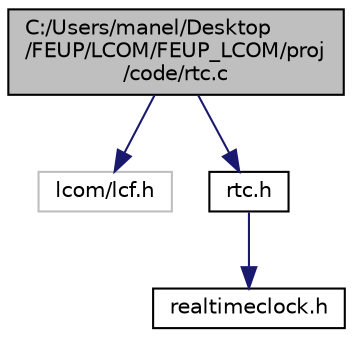 digraph "C:/Users/manel/Desktop/FEUP/LCOM/FEUP_LCOM/proj/code/rtc.c"
{
 // INTERACTIVE_SVG=YES
 // LATEX_PDF_SIZE
  bgcolor="transparent";
  edge [fontname="Helvetica",fontsize="10",labelfontname="Helvetica",labelfontsize="10"];
  node [fontname="Helvetica",fontsize="10",shape=record];
  Node0 [label="C:/Users/manel/Desktop\l/FEUP/LCOM/FEUP_LCOM/proj\l/code/rtc.c",height=0.2,width=0.4,color="black", fillcolor="grey75", style="filled", fontcolor="black",tooltip=" "];
  Node0 -> Node1 [color="midnightblue",fontsize="10",style="solid"];
  Node1 [label="lcom/lcf.h",height=0.2,width=0.4,color="grey75",tooltip=" "];
  Node0 -> Node2 [color="midnightblue",fontsize="10",style="solid"];
  Node2 [label="rtc.h",height=0.2,width=0.4,color="black",URL="$rtc_8h.html",tooltip=" "];
  Node2 -> Node3 [color="midnightblue",fontsize="10",style="solid"];
  Node3 [label="realtimeclock.h",height=0.2,width=0.4,color="black",URL="$realtimeclock_8h.html",tooltip=" "];
}
